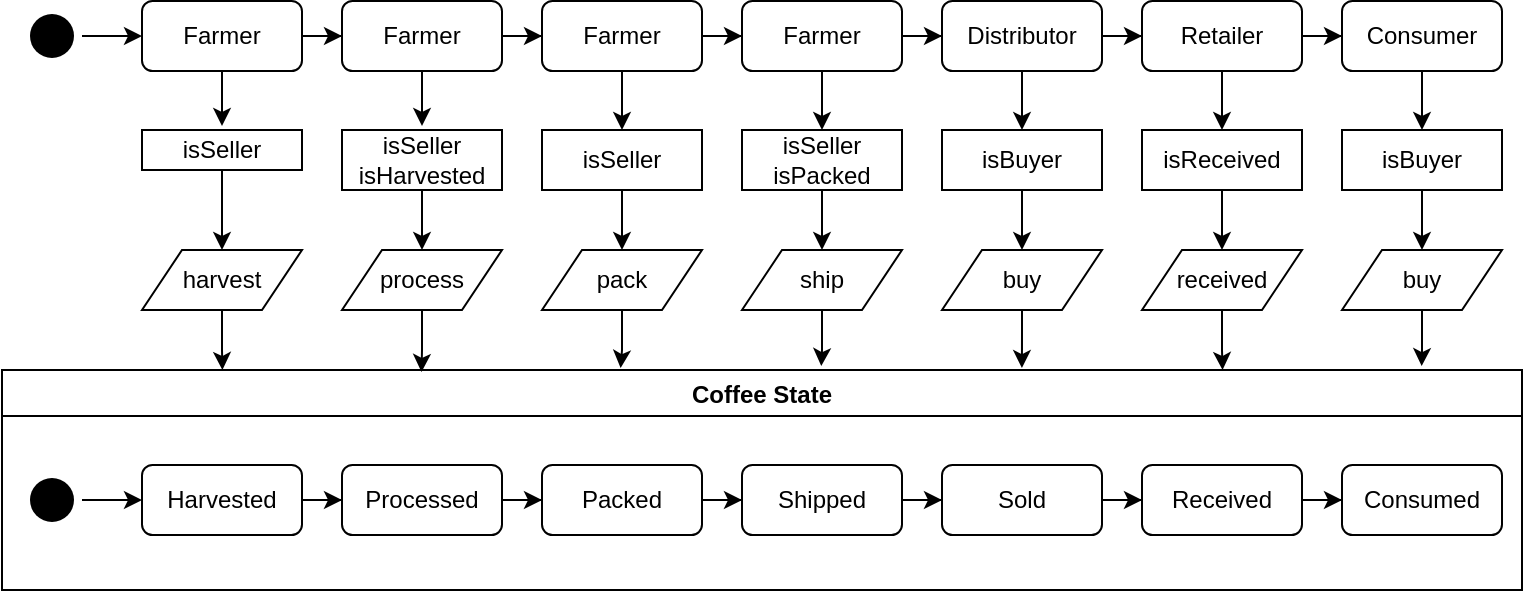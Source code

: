 <mxfile version="14.8.1" type="device"><diagram id="Pnu7r4sa6bPIQ5i5BG3k" name="Page-1"><mxGraphModel dx="946" dy="453" grid="1" gridSize="10" guides="1" tooltips="1" connect="1" arrows="1" fold="1" page="1" pageScale="1" pageWidth="827" pageHeight="1169" math="0" shadow="0"><root><mxCell id="0"/><mxCell id="1" parent="0"/><mxCell id="gLa5MXnlHH0t-lZJDUlT-9" value="" style="edgeStyle=orthogonalEdgeStyle;rounded=0;orthogonalLoop=1;jettySize=auto;html=1;" parent="1" source="gLa5MXnlHH0t-lZJDUlT-1" target="gLa5MXnlHH0t-lZJDUlT-2" edge="1"><mxGeometry relative="1" as="geometry"/></mxCell><mxCell id="gLa5MXnlHH0t-lZJDUlT-1" value="" style="ellipse;html=1;shape=endState;fillColor=#000000;strokeColor=none;" parent="1" vertex="1"><mxGeometry x="40" y="78" width="30" height="30" as="geometry"/></mxCell><mxCell id="gLa5MXnlHH0t-lZJDUlT-6" value="" style="edgeStyle=orthogonalEdgeStyle;rounded=0;orthogonalLoop=1;jettySize=auto;html=1;" parent="1" source="gLa5MXnlHH0t-lZJDUlT-2" target="gLa5MXnlHH0t-lZJDUlT-3" edge="1"><mxGeometry relative="1" as="geometry"/></mxCell><mxCell id="gLa5MXnlHH0t-lZJDUlT-46" style="edgeStyle=orthogonalEdgeStyle;rounded=0;orthogonalLoop=1;jettySize=auto;html=1;entryX=0.5;entryY=0;entryDx=0;entryDy=0;" parent="1" source="gLa5MXnlHH0t-lZJDUlT-2" edge="1"><mxGeometry relative="1" as="geometry"><mxPoint x="140" y="138" as="targetPoint"/></mxGeometry></mxCell><mxCell id="gLa5MXnlHH0t-lZJDUlT-2" value="Farmer" style="rounded=1;whiteSpace=wrap;html=1;" parent="1" vertex="1"><mxGeometry x="100" y="75.5" width="80" height="35" as="geometry"/></mxCell><mxCell id="gLa5MXnlHH0t-lZJDUlT-7" value="" style="edgeStyle=orthogonalEdgeStyle;rounded=0;orthogonalLoop=1;jettySize=auto;html=1;" parent="1" source="gLa5MXnlHH0t-lZJDUlT-3" target="gLa5MXnlHH0t-lZJDUlT-4" edge="1"><mxGeometry relative="1" as="geometry"/></mxCell><mxCell id="gLa5MXnlHH0t-lZJDUlT-50" style="edgeStyle=orthogonalEdgeStyle;rounded=0;orthogonalLoop=1;jettySize=auto;html=1;" parent="1" source="gLa5MXnlHH0t-lZJDUlT-3" edge="1"><mxGeometry relative="1" as="geometry"><mxPoint x="240" y="138" as="targetPoint"/></mxGeometry></mxCell><mxCell id="gLa5MXnlHH0t-lZJDUlT-3" value="Farmer" style="rounded=1;whiteSpace=wrap;html=1;" parent="1" vertex="1"><mxGeometry x="200" y="75.5" width="80" height="35" as="geometry"/></mxCell><mxCell id="gLa5MXnlHH0t-lZJDUlT-8" value="" style="edgeStyle=orthogonalEdgeStyle;rounded=0;orthogonalLoop=1;jettySize=auto;html=1;" parent="1" source="gLa5MXnlHH0t-lZJDUlT-4" target="gLa5MXnlHH0t-lZJDUlT-5" edge="1"><mxGeometry relative="1" as="geometry"/></mxCell><mxCell id="gLa5MXnlHH0t-lZJDUlT-60" style="edgeStyle=orthogonalEdgeStyle;rounded=0;orthogonalLoop=1;jettySize=auto;html=1;entryX=0.5;entryY=0;entryDx=0;entryDy=0;" parent="1" source="gLa5MXnlHH0t-lZJDUlT-4" target="gLa5MXnlHH0t-lZJDUlT-59" edge="1"><mxGeometry relative="1" as="geometry"/></mxCell><mxCell id="gLa5MXnlHH0t-lZJDUlT-4" value="Farmer" style="rounded=1;whiteSpace=wrap;html=1;" parent="1" vertex="1"><mxGeometry x="300" y="75.5" width="80" height="35" as="geometry"/></mxCell><mxCell id="gLa5MXnlHH0t-lZJDUlT-32" value="" style="edgeStyle=orthogonalEdgeStyle;rounded=0;orthogonalLoop=1;jettySize=auto;html=1;" parent="1" source="gLa5MXnlHH0t-lZJDUlT-5" target="gLa5MXnlHH0t-lZJDUlT-28" edge="1"><mxGeometry relative="1" as="geometry"/></mxCell><mxCell id="gLa5MXnlHH0t-lZJDUlT-66" value="" style="edgeStyle=orthogonalEdgeStyle;rounded=0;orthogonalLoop=1;jettySize=auto;html=1;" parent="1" source="gLa5MXnlHH0t-lZJDUlT-5" target="gLa5MXnlHH0t-lZJDUlT-65" edge="1"><mxGeometry relative="1" as="geometry"/></mxCell><mxCell id="gLa5MXnlHH0t-lZJDUlT-5" value="Farmer" style="rounded=1;whiteSpace=wrap;html=1;" parent="1" vertex="1"><mxGeometry x="400" y="75.5" width="80" height="35" as="geometry"/></mxCell><mxCell id="gLa5MXnlHH0t-lZJDUlT-10" value="Coffee State" style="swimlane;" parent="1" vertex="1"><mxGeometry x="30" y="260" width="760" height="110" as="geometry"><mxRectangle x="200" y="270" width="130" height="23" as="alternateBounds"/></mxGeometry></mxCell><mxCell id="gLa5MXnlHH0t-lZJDUlT-14" value="" style="edgeStyle=orthogonalEdgeStyle;rounded=0;orthogonalLoop=1;jettySize=auto;html=1;" parent="gLa5MXnlHH0t-lZJDUlT-10" source="gLa5MXnlHH0t-lZJDUlT-11" target="gLa5MXnlHH0t-lZJDUlT-12" edge="1"><mxGeometry relative="1" as="geometry"/></mxCell><mxCell id="gLa5MXnlHH0t-lZJDUlT-11" value="" style="ellipse;html=1;shape=endState;fillColor=#000000;strokeColor=none;" parent="gLa5MXnlHH0t-lZJDUlT-10" vertex="1"><mxGeometry x="10" y="50" width="30" height="30" as="geometry"/></mxCell><mxCell id="gLa5MXnlHH0t-lZJDUlT-16" value="" style="edgeStyle=orthogonalEdgeStyle;rounded=0;orthogonalLoop=1;jettySize=auto;html=1;" parent="gLa5MXnlHH0t-lZJDUlT-10" source="gLa5MXnlHH0t-lZJDUlT-12" target="gLa5MXnlHH0t-lZJDUlT-15" edge="1"><mxGeometry relative="1" as="geometry"/></mxCell><mxCell id="gLa5MXnlHH0t-lZJDUlT-12" value="Harvested" style="rounded=1;whiteSpace=wrap;html=1;" parent="gLa5MXnlHH0t-lZJDUlT-10" vertex="1"><mxGeometry x="70" y="47.5" width="80" height="35" as="geometry"/></mxCell><mxCell id="gLa5MXnlHH0t-lZJDUlT-19" value="" style="edgeStyle=orthogonalEdgeStyle;rounded=0;orthogonalLoop=1;jettySize=auto;html=1;" parent="gLa5MXnlHH0t-lZJDUlT-10" source="gLa5MXnlHH0t-lZJDUlT-15" target="gLa5MXnlHH0t-lZJDUlT-17" edge="1"><mxGeometry relative="1" as="geometry"/></mxCell><mxCell id="gLa5MXnlHH0t-lZJDUlT-15" value="Processed" style="rounded=1;whiteSpace=wrap;html=1;" parent="gLa5MXnlHH0t-lZJDUlT-10" vertex="1"><mxGeometry x="170" y="47.5" width="80" height="35" as="geometry"/></mxCell><mxCell id="gLa5MXnlHH0t-lZJDUlT-21" value="" style="edgeStyle=orthogonalEdgeStyle;rounded=0;orthogonalLoop=1;jettySize=auto;html=1;" parent="gLa5MXnlHH0t-lZJDUlT-10" source="gLa5MXnlHH0t-lZJDUlT-17" target="gLa5MXnlHH0t-lZJDUlT-20" edge="1"><mxGeometry relative="1" as="geometry"/></mxCell><mxCell id="gLa5MXnlHH0t-lZJDUlT-17" value="Packed" style="rounded=1;whiteSpace=wrap;html=1;" parent="gLa5MXnlHH0t-lZJDUlT-10" vertex="1"><mxGeometry x="270" y="47.5" width="80" height="35" as="geometry"/></mxCell><mxCell id="gLa5MXnlHH0t-lZJDUlT-26" style="edgeStyle=orthogonalEdgeStyle;rounded=0;orthogonalLoop=1;jettySize=auto;html=1;entryX=0;entryY=0.5;entryDx=0;entryDy=0;" parent="gLa5MXnlHH0t-lZJDUlT-10" source="gLa5MXnlHH0t-lZJDUlT-20" target="gLa5MXnlHH0t-lZJDUlT-22" edge="1"><mxGeometry relative="1" as="geometry"/></mxCell><mxCell id="gLa5MXnlHH0t-lZJDUlT-20" value="Shipped" style="rounded=1;whiteSpace=wrap;html=1;" parent="gLa5MXnlHH0t-lZJDUlT-10" vertex="1"><mxGeometry x="370" y="47.5" width="80" height="35" as="geometry"/></mxCell><mxCell id="gLa5MXnlHH0t-lZJDUlT-27" value="" style="edgeStyle=orthogonalEdgeStyle;rounded=0;orthogonalLoop=1;jettySize=auto;html=1;" parent="gLa5MXnlHH0t-lZJDUlT-10" source="gLa5MXnlHH0t-lZJDUlT-22" target="gLa5MXnlHH0t-lZJDUlT-23" edge="1"><mxGeometry relative="1" as="geometry"/></mxCell><mxCell id="gLa5MXnlHH0t-lZJDUlT-22" value="Sold" style="rounded=1;whiteSpace=wrap;html=1;" parent="gLa5MXnlHH0t-lZJDUlT-10" vertex="1"><mxGeometry x="470" y="47.5" width="80" height="35" as="geometry"/></mxCell><mxCell id="gLa5MXnlHH0t-lZJDUlT-36" value="" style="edgeStyle=orthogonalEdgeStyle;rounded=0;orthogonalLoop=1;jettySize=auto;html=1;" parent="gLa5MXnlHH0t-lZJDUlT-10" source="gLa5MXnlHH0t-lZJDUlT-23" target="gLa5MXnlHH0t-lZJDUlT-30" edge="1"><mxGeometry relative="1" as="geometry"/></mxCell><mxCell id="gLa5MXnlHH0t-lZJDUlT-23" value="Received" style="rounded=1;whiteSpace=wrap;html=1;" parent="gLa5MXnlHH0t-lZJDUlT-10" vertex="1"><mxGeometry x="570" y="47.5" width="80" height="35" as="geometry"/></mxCell><mxCell id="gLa5MXnlHH0t-lZJDUlT-30" value="Consumed" style="rounded=1;whiteSpace=wrap;html=1;" parent="gLa5MXnlHH0t-lZJDUlT-10" vertex="1"><mxGeometry x="670" y="47.5" width="80" height="35" as="geometry"/></mxCell><mxCell id="gLa5MXnlHH0t-lZJDUlT-34" style="edgeStyle=orthogonalEdgeStyle;rounded=0;orthogonalLoop=1;jettySize=auto;html=1;entryX=0;entryY=0.5;entryDx=0;entryDy=0;" parent="1" source="gLa5MXnlHH0t-lZJDUlT-28" target="gLa5MXnlHH0t-lZJDUlT-29" edge="1"><mxGeometry relative="1" as="geometry"/></mxCell><mxCell id="gLa5MXnlHH0t-lZJDUlT-73" value="" style="edgeStyle=orthogonalEdgeStyle;rounded=0;orthogonalLoop=1;jettySize=auto;html=1;" parent="1" source="gLa5MXnlHH0t-lZJDUlT-28" target="gLa5MXnlHH0t-lZJDUlT-71" edge="1"><mxGeometry relative="1" as="geometry"/></mxCell><mxCell id="gLa5MXnlHH0t-lZJDUlT-28" value="Distributor" style="rounded=1;whiteSpace=wrap;html=1;" parent="1" vertex="1"><mxGeometry x="500" y="75.5" width="80" height="35" as="geometry"/></mxCell><mxCell id="gLa5MXnlHH0t-lZJDUlT-35" value="" style="edgeStyle=orthogonalEdgeStyle;rounded=0;orthogonalLoop=1;jettySize=auto;html=1;" parent="1" source="gLa5MXnlHH0t-lZJDUlT-29" target="gLa5MXnlHH0t-lZJDUlT-31" edge="1"><mxGeometry relative="1" as="geometry"/></mxCell><mxCell id="gLa5MXnlHH0t-lZJDUlT-78" value="" style="edgeStyle=orthogonalEdgeStyle;rounded=0;orthogonalLoop=1;jettySize=auto;html=1;" parent="1" source="gLa5MXnlHH0t-lZJDUlT-29" target="gLa5MXnlHH0t-lZJDUlT-77" edge="1"><mxGeometry relative="1" as="geometry"/></mxCell><mxCell id="gLa5MXnlHH0t-lZJDUlT-29" value="Retailer" style="rounded=1;whiteSpace=wrap;html=1;" parent="1" vertex="1"><mxGeometry x="600" y="75.5" width="80" height="35" as="geometry"/></mxCell><mxCell id="gLa5MXnlHH0t-lZJDUlT-84" value="" style="edgeStyle=orthogonalEdgeStyle;rounded=0;orthogonalLoop=1;jettySize=auto;html=1;" parent="1" source="gLa5MXnlHH0t-lZJDUlT-31" target="gLa5MXnlHH0t-lZJDUlT-83" edge="1"><mxGeometry relative="1" as="geometry"/></mxCell><mxCell id="gLa5MXnlHH0t-lZJDUlT-31" value="Consumer" style="rounded=1;whiteSpace=wrap;html=1;" parent="1" vertex="1"><mxGeometry x="700" y="75.5" width="80" height="35" as="geometry"/></mxCell><mxCell id="gLa5MXnlHH0t-lZJDUlT-39" value="" style="edgeStyle=orthogonalEdgeStyle;rounded=0;orthogonalLoop=1;jettySize=auto;html=1;" parent="1" source="gLa5MXnlHH0t-lZJDUlT-37" target="gLa5MXnlHH0t-lZJDUlT-38" edge="1"><mxGeometry relative="1" as="geometry"/></mxCell><mxCell id="gLa5MXnlHH0t-lZJDUlT-37" value="isSeller" style="rounded=0;whiteSpace=wrap;html=1;" parent="1" vertex="1"><mxGeometry x="100" y="140" width="80" height="20" as="geometry"/></mxCell><mxCell id="gLa5MXnlHH0t-lZJDUlT-44" style="edgeStyle=orthogonalEdgeStyle;rounded=0;orthogonalLoop=1;jettySize=auto;html=1;entryX=0.145;entryY=0;entryDx=0;entryDy=0;entryPerimeter=0;" parent="1" source="gLa5MXnlHH0t-lZJDUlT-38" target="gLa5MXnlHH0t-lZJDUlT-10" edge="1"><mxGeometry relative="1" as="geometry"/></mxCell><mxCell id="gLa5MXnlHH0t-lZJDUlT-38" value="harvest" style="shape=parallelogram;perimeter=parallelogramPerimeter;whiteSpace=wrap;html=1;fixedSize=1;" parent="1" vertex="1"><mxGeometry x="100" y="200" width="80" height="30" as="geometry"/></mxCell><mxCell id="gLa5MXnlHH0t-lZJDUlT-56" style="edgeStyle=orthogonalEdgeStyle;rounded=0;orthogonalLoop=1;jettySize=auto;html=1;entryX=0.5;entryY=0;entryDx=0;entryDy=0;" parent="1" source="gLa5MXnlHH0t-lZJDUlT-47" target="gLa5MXnlHH0t-lZJDUlT-48" edge="1"><mxGeometry relative="1" as="geometry"/></mxCell><mxCell id="gLa5MXnlHH0t-lZJDUlT-47" value="isSeller&lt;br&gt;isHarvested" style="rounded=0;whiteSpace=wrap;html=1;" parent="1" vertex="1"><mxGeometry x="200" y="140" width="80" height="30" as="geometry"/></mxCell><mxCell id="gLa5MXnlHH0t-lZJDUlT-58" style="edgeStyle=orthogonalEdgeStyle;rounded=0;orthogonalLoop=1;jettySize=auto;html=1;entryX=0.276;entryY=0.009;entryDx=0;entryDy=0;entryPerimeter=0;" parent="1" source="gLa5MXnlHH0t-lZJDUlT-48" target="gLa5MXnlHH0t-lZJDUlT-10" edge="1"><mxGeometry relative="1" as="geometry"/></mxCell><mxCell id="gLa5MXnlHH0t-lZJDUlT-48" value="process" style="shape=parallelogram;perimeter=parallelogramPerimeter;whiteSpace=wrap;html=1;fixedSize=1;" parent="1" vertex="1"><mxGeometry x="200" y="200" width="80" height="30" as="geometry"/></mxCell><mxCell id="gLa5MXnlHH0t-lZJDUlT-62" value="" style="edgeStyle=orthogonalEdgeStyle;rounded=0;orthogonalLoop=1;jettySize=auto;html=1;" parent="1" source="gLa5MXnlHH0t-lZJDUlT-59" target="gLa5MXnlHH0t-lZJDUlT-61" edge="1"><mxGeometry relative="1" as="geometry"/></mxCell><mxCell id="gLa5MXnlHH0t-lZJDUlT-59" value="isSeller" style="rounded=0;whiteSpace=wrap;html=1;" parent="1" vertex="1"><mxGeometry x="300" y="140" width="80" height="30" as="geometry"/></mxCell><mxCell id="gLa5MXnlHH0t-lZJDUlT-64" style="edgeStyle=orthogonalEdgeStyle;rounded=0;orthogonalLoop=1;jettySize=auto;html=1;entryX=0.407;entryY=-0.009;entryDx=0;entryDy=0;entryPerimeter=0;" parent="1" source="gLa5MXnlHH0t-lZJDUlT-61" target="gLa5MXnlHH0t-lZJDUlT-10" edge="1"><mxGeometry relative="1" as="geometry"/></mxCell><mxCell id="gLa5MXnlHH0t-lZJDUlT-61" value="pack" style="shape=parallelogram;perimeter=parallelogramPerimeter;whiteSpace=wrap;html=1;fixedSize=1;" parent="1" vertex="1"><mxGeometry x="300" y="200" width="80" height="30" as="geometry"/></mxCell><mxCell id="gLa5MXnlHH0t-lZJDUlT-68" value="" style="edgeStyle=orthogonalEdgeStyle;rounded=0;orthogonalLoop=1;jettySize=auto;html=1;" parent="1" source="gLa5MXnlHH0t-lZJDUlT-65" target="gLa5MXnlHH0t-lZJDUlT-67" edge="1"><mxGeometry relative="1" as="geometry"/></mxCell><mxCell id="gLa5MXnlHH0t-lZJDUlT-65" value="isSeller&lt;br&gt;isPacked" style="rounded=0;whiteSpace=wrap;html=1;" parent="1" vertex="1"><mxGeometry x="400" y="140" width="80" height="30" as="geometry"/></mxCell><mxCell id="gLa5MXnlHH0t-lZJDUlT-70" style="edgeStyle=orthogonalEdgeStyle;rounded=0;orthogonalLoop=1;jettySize=auto;html=1;entryX=0.539;entryY=-0.018;entryDx=0;entryDy=0;entryPerimeter=0;" parent="1" source="gLa5MXnlHH0t-lZJDUlT-67" target="gLa5MXnlHH0t-lZJDUlT-10" edge="1"><mxGeometry relative="1" as="geometry"/></mxCell><mxCell id="gLa5MXnlHH0t-lZJDUlT-67" value="ship" style="shape=parallelogram;perimeter=parallelogramPerimeter;whiteSpace=wrap;html=1;fixedSize=1;" parent="1" vertex="1"><mxGeometry x="400" y="200" width="80" height="30" as="geometry"/></mxCell><mxCell id="gLa5MXnlHH0t-lZJDUlT-75" value="" style="edgeStyle=orthogonalEdgeStyle;rounded=0;orthogonalLoop=1;jettySize=auto;html=1;" parent="1" source="gLa5MXnlHH0t-lZJDUlT-71" target="gLa5MXnlHH0t-lZJDUlT-74" edge="1"><mxGeometry relative="1" as="geometry"/></mxCell><mxCell id="gLa5MXnlHH0t-lZJDUlT-71" value="isBuyer" style="rounded=0;whiteSpace=wrap;html=1;" parent="1" vertex="1"><mxGeometry x="500" y="140" width="80" height="30" as="geometry"/></mxCell><mxCell id="gLa5MXnlHH0t-lZJDUlT-76" style="edgeStyle=orthogonalEdgeStyle;rounded=0;orthogonalLoop=1;jettySize=auto;html=1;entryX=0.671;entryY=-0.009;entryDx=0;entryDy=0;entryPerimeter=0;" parent="1" source="gLa5MXnlHH0t-lZJDUlT-74" target="gLa5MXnlHH0t-lZJDUlT-10" edge="1"><mxGeometry relative="1" as="geometry"/></mxCell><mxCell id="gLa5MXnlHH0t-lZJDUlT-74" value="buy" style="shape=parallelogram;perimeter=parallelogramPerimeter;whiteSpace=wrap;html=1;fixedSize=1;" parent="1" vertex="1"><mxGeometry x="500" y="200" width="80" height="30" as="geometry"/></mxCell><mxCell id="gLa5MXnlHH0t-lZJDUlT-80" value="" style="edgeStyle=orthogonalEdgeStyle;rounded=0;orthogonalLoop=1;jettySize=auto;html=1;" parent="1" source="gLa5MXnlHH0t-lZJDUlT-77" target="gLa5MXnlHH0t-lZJDUlT-79" edge="1"><mxGeometry relative="1" as="geometry"/></mxCell><mxCell id="gLa5MXnlHH0t-lZJDUlT-77" value="isReceived" style="rounded=0;whiteSpace=wrap;html=1;" parent="1" vertex="1"><mxGeometry x="600" y="140" width="80" height="30" as="geometry"/></mxCell><mxCell id="gLa5MXnlHH0t-lZJDUlT-82" style="edgeStyle=orthogonalEdgeStyle;rounded=0;orthogonalLoop=1;jettySize=auto;html=1;entryX=0.803;entryY=0;entryDx=0;entryDy=0;entryPerimeter=0;" parent="1" source="gLa5MXnlHH0t-lZJDUlT-79" target="gLa5MXnlHH0t-lZJDUlT-10" edge="1"><mxGeometry relative="1" as="geometry"/></mxCell><mxCell id="gLa5MXnlHH0t-lZJDUlT-79" value="received" style="shape=parallelogram;perimeter=parallelogramPerimeter;whiteSpace=wrap;html=1;fixedSize=1;" parent="1" vertex="1"><mxGeometry x="600" y="200" width="80" height="30" as="geometry"/></mxCell><mxCell id="gLa5MXnlHH0t-lZJDUlT-86" value="" style="edgeStyle=orthogonalEdgeStyle;rounded=0;orthogonalLoop=1;jettySize=auto;html=1;" parent="1" source="gLa5MXnlHH0t-lZJDUlT-83" target="gLa5MXnlHH0t-lZJDUlT-85" edge="1"><mxGeometry relative="1" as="geometry"/></mxCell><mxCell id="gLa5MXnlHH0t-lZJDUlT-83" value="isBuyer" style="rounded=0;whiteSpace=wrap;html=1;" parent="1" vertex="1"><mxGeometry x="700" y="140" width="80" height="30" as="geometry"/></mxCell><mxCell id="gLa5MXnlHH0t-lZJDUlT-87" style="edgeStyle=orthogonalEdgeStyle;rounded=0;orthogonalLoop=1;jettySize=auto;html=1;entryX=0.934;entryY=-0.018;entryDx=0;entryDy=0;entryPerimeter=0;" parent="1" source="gLa5MXnlHH0t-lZJDUlT-85" target="gLa5MXnlHH0t-lZJDUlT-10" edge="1"><mxGeometry relative="1" as="geometry"/></mxCell><mxCell id="gLa5MXnlHH0t-lZJDUlT-85" value="buy" style="shape=parallelogram;perimeter=parallelogramPerimeter;whiteSpace=wrap;html=1;fixedSize=1;" parent="1" vertex="1"><mxGeometry x="700" y="200" width="80" height="30" as="geometry"/></mxCell></root></mxGraphModel></diagram></mxfile>